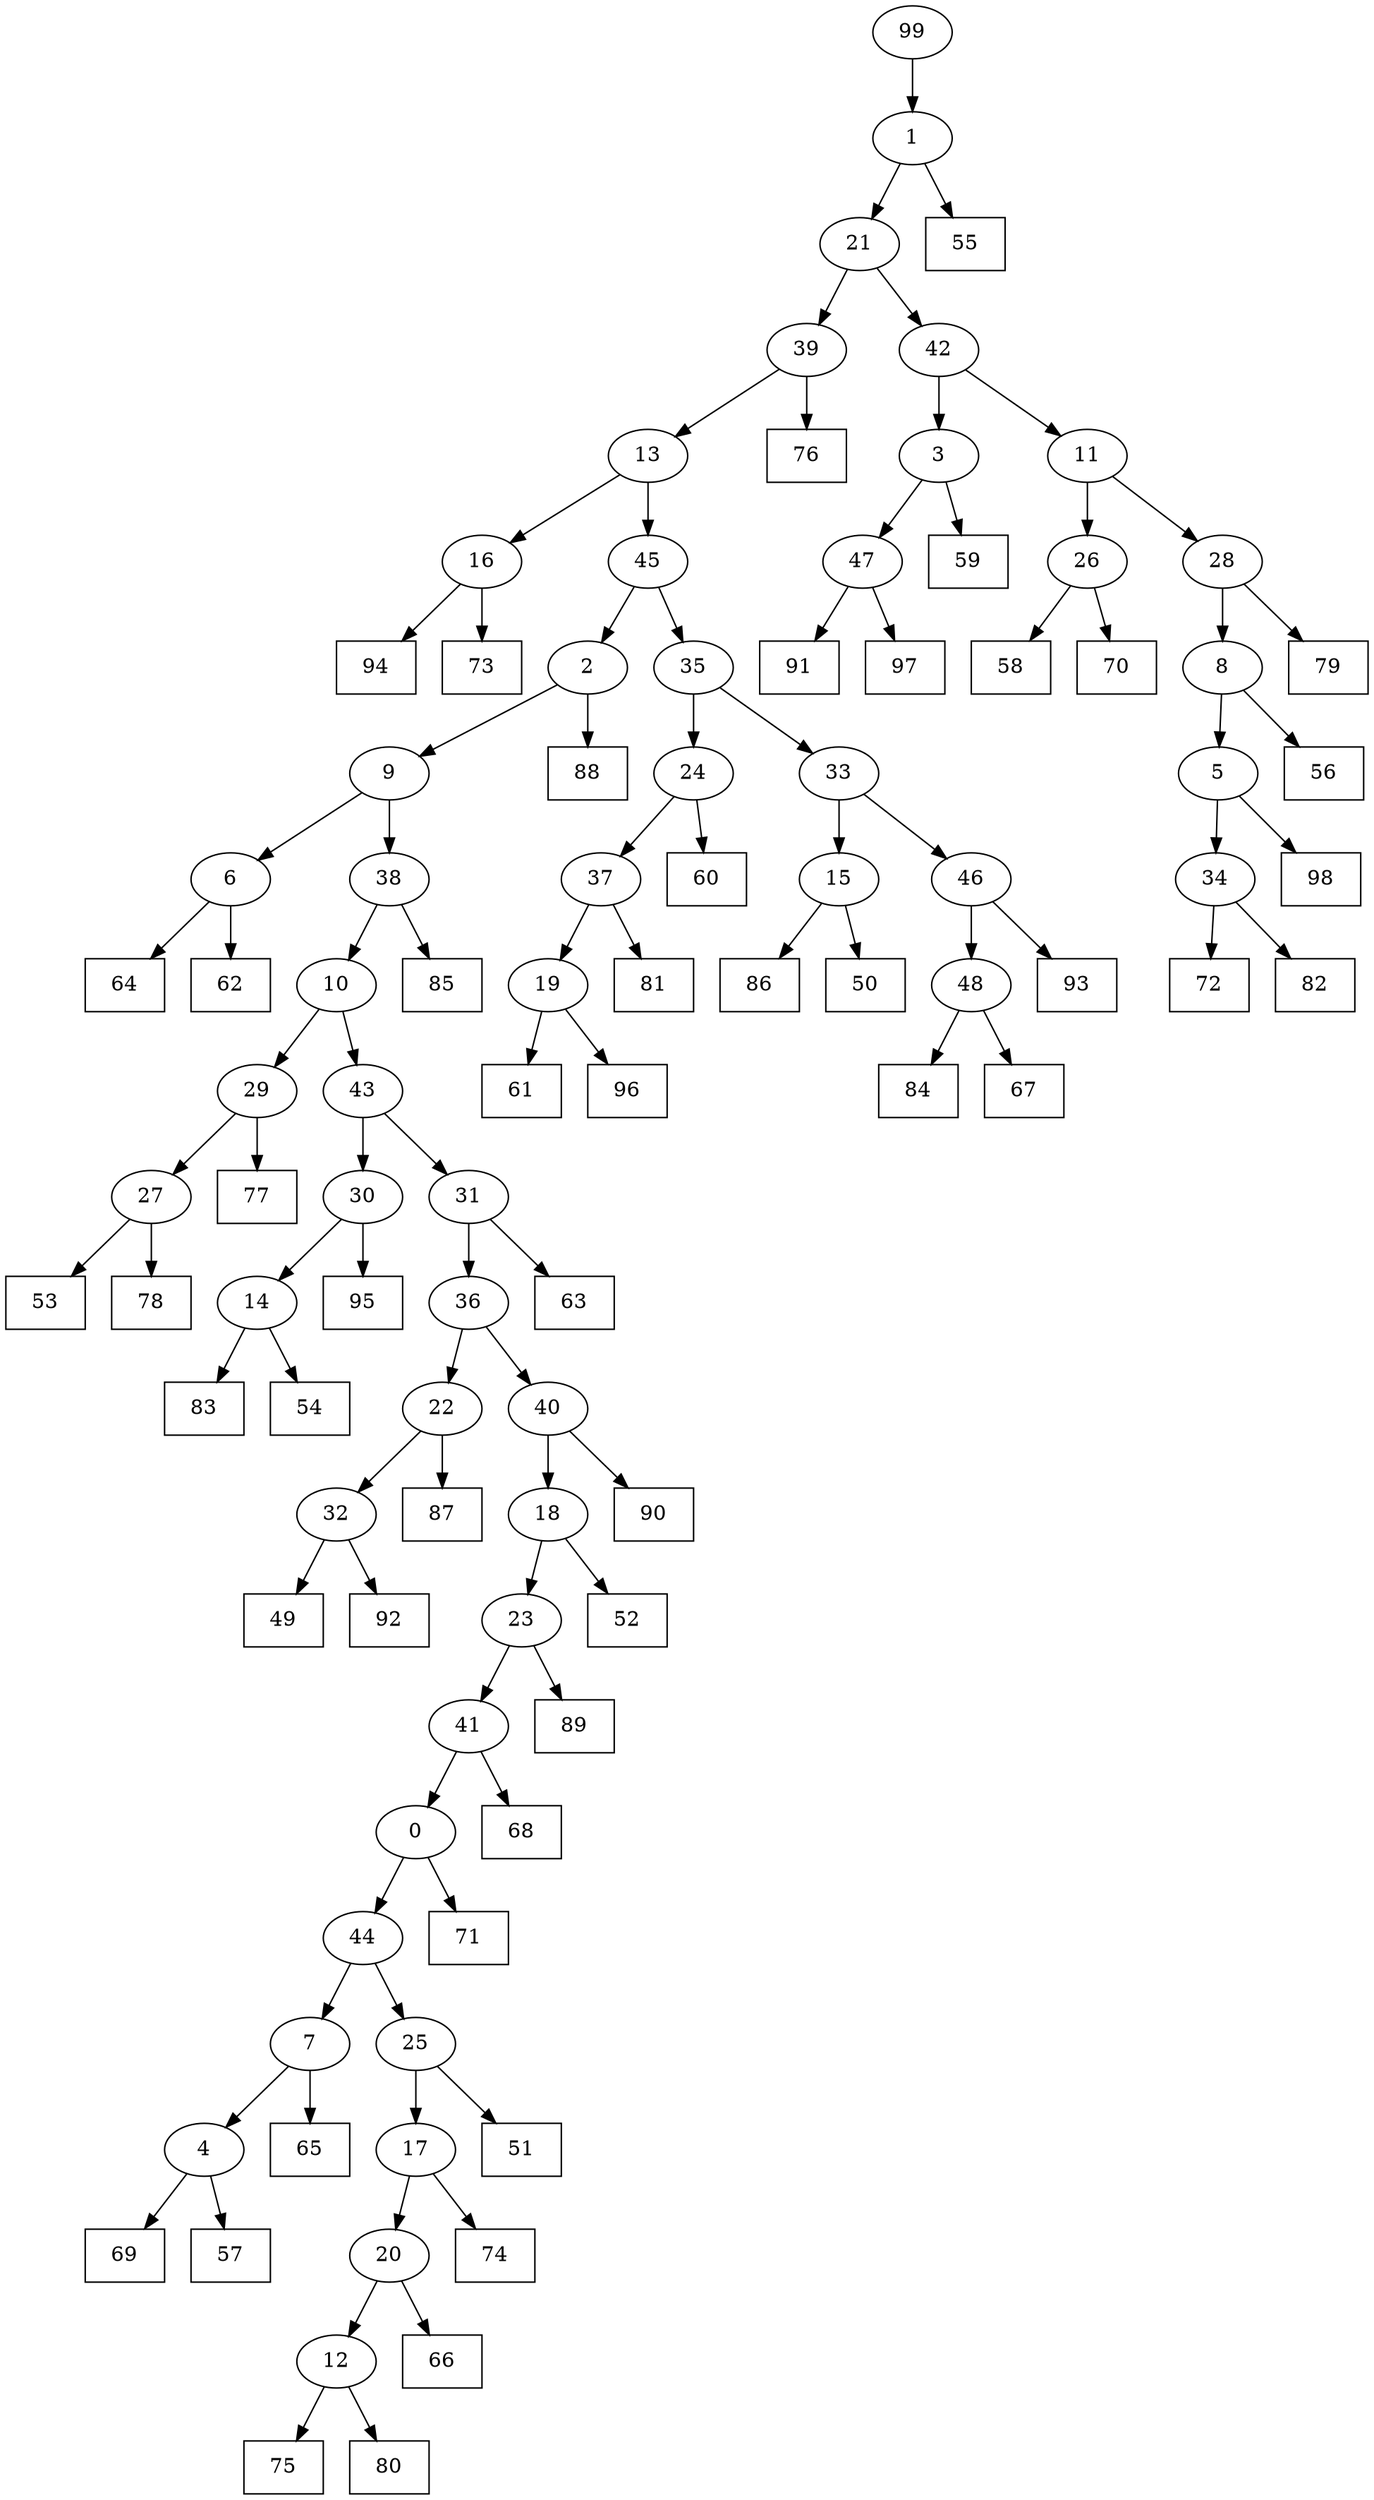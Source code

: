 digraph G {
0[label="0"];
1[label="1"];
2[label="2"];
3[label="3"];
4[label="4"];
5[label="5"];
6[label="6"];
7[label="7"];
8[label="8"];
9[label="9"];
10[label="10"];
11[label="11"];
12[label="12"];
13[label="13"];
14[label="14"];
15[label="15"];
16[label="16"];
17[label="17"];
18[label="18"];
19[label="19"];
20[label="20"];
21[label="21"];
22[label="22"];
23[label="23"];
24[label="24"];
25[label="25"];
26[label="26"];
27[label="27"];
28[label="28"];
29[label="29"];
30[label="30"];
31[label="31"];
32[label="32"];
33[label="33"];
34[label="34"];
35[label="35"];
36[label="36"];
37[label="37"];
38[label="38"];
39[label="39"];
40[label="40"];
41[label="41"];
42[label="42"];
43[label="43"];
44[label="44"];
45[label="45"];
46[label="46"];
47[label="47"];
48[label="48"];
49[shape=box,label="90"];
50[shape=box,label="98"];
51[shape=box,label="87"];
52[shape=box,label="76"];
53[shape=box,label="69"];
54[shape=box,label="52"];
55[shape=box,label="84"];
56[shape=box,label="53"];
57[shape=box,label="60"];
58[shape=box,label="83"];
59[shape=box,label="85"];
60[shape=box,label="64"];
61[shape=box,label="67"];
62[shape=box,label="72"];
63[shape=box,label="57"];
64[shape=box,label="51"];
65[shape=box,label="75"];
66[shape=box,label="82"];
67[shape=box,label="95"];
68[shape=box,label="94"];
69[shape=box,label="56"];
70[shape=box,label="55"];
71[shape=box,label="79"];
72[shape=box,label="61"];
73[shape=box,label="77"];
74[shape=box,label="91"];
75[shape=box,label="97"];
76[shape=box,label="66"];
77[shape=box,label="81"];
78[shape=box,label="93"];
79[shape=box,label="78"];
80[shape=box,label="86"];
81[shape=box,label="71"];
82[shape=box,label="50"];
83[shape=box,label="58"];
84[shape=box,label="70"];
85[shape=box,label="73"];
86[shape=box,label="59"];
87[shape=box,label="49"];
88[shape=box,label="96"];
89[shape=box,label="68"];
90[shape=box,label="92"];
91[shape=box,label="74"];
92[shape=box,label="62"];
93[shape=box,label="88"];
94[shape=box,label="65"];
95[shape=box,label="54"];
96[shape=box,label="80"];
97[shape=box,label="89"];
98[shape=box,label="63"];
99[label="99"];
34->66 ;
6->60 ;
39->52 ;
44->7 ;
25->64 ;
3->47 ;
32->87 ;
27->56 ;
48->61 ;
4->53 ;
4->63 ;
6->92 ;
14->58 ;
1->21 ;
2->93 ;
45->2 ;
5->50 ;
22->51 ;
44->25 ;
19->88 ;
99->1 ;
31->98 ;
47->74 ;
39->13 ;
48->55 ;
23->97 ;
30->67 ;
42->11 ;
12->65 ;
12->96 ;
20->12 ;
1->70 ;
9->38 ;
38->59 ;
21->39 ;
43->31 ;
41->0 ;
0->81 ;
24->37 ;
5->34 ;
34->62 ;
2->9 ;
32->90 ;
31->36 ;
8->5 ;
35->33 ;
18->23 ;
36->40 ;
40->49 ;
13->45 ;
20->76 ;
15->80 ;
27->79 ;
29->73 ;
37->19 ;
19->72 ;
28->71 ;
21->42 ;
0->44 ;
33->15 ;
15->82 ;
23->41 ;
41->89 ;
7->94 ;
46->48 ;
47->75 ;
11->28 ;
28->8 ;
16->68 ;
40->18 ;
18->54 ;
3->86 ;
26->83 ;
8->69 ;
7->4 ;
38->10 ;
10->43 ;
24->57 ;
10->29 ;
29->27 ;
9->6 ;
14->95 ;
37->77 ;
33->46 ;
46->78 ;
13->16 ;
16->85 ;
17->20 ;
43->30 ;
30->14 ;
26->84 ;
45->35 ;
35->24 ;
42->3 ;
36->22 ;
22->32 ;
11->26 ;
25->17 ;
17->91 ;
}

